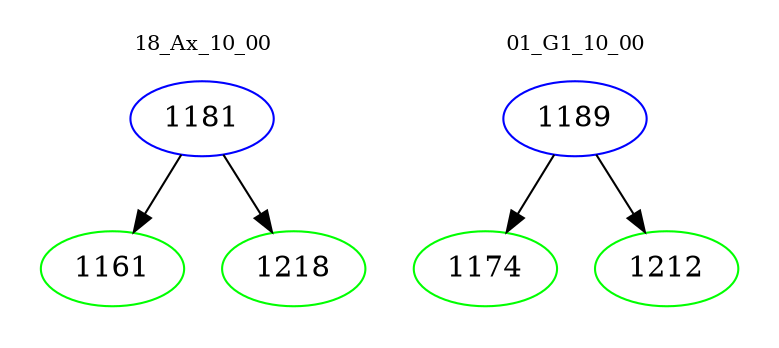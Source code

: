 digraph{
subgraph cluster_0 {
color = white
label = "18_Ax_10_00";
fontsize=10;
T0_1181 [label="1181", color="blue"]
T0_1181 -> T0_1161 [color="black"]
T0_1161 [label="1161", color="green"]
T0_1181 -> T0_1218 [color="black"]
T0_1218 [label="1218", color="green"]
}
subgraph cluster_1 {
color = white
label = "01_G1_10_00";
fontsize=10;
T1_1189 [label="1189", color="blue"]
T1_1189 -> T1_1174 [color="black"]
T1_1174 [label="1174", color="green"]
T1_1189 -> T1_1212 [color="black"]
T1_1212 [label="1212", color="green"]
}
}
